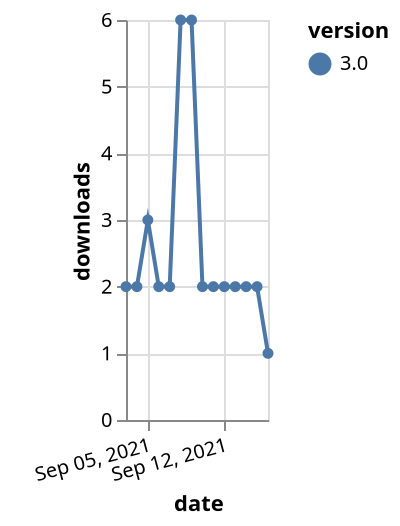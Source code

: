 {"$schema": "https://vega.github.io/schema/vega-lite/v5.json", "description": "A simple bar chart with embedded data.", "data": {"values": [{"date": "2021-09-03", "total": 4794, "delta": 2, "version": "3.0"}, {"date": "2021-09-04", "total": 4796, "delta": 2, "version": "3.0"}, {"date": "2021-09-05", "total": 4799, "delta": 3, "version": "3.0"}, {"date": "2021-09-06", "total": 4801, "delta": 2, "version": "3.0"}, {"date": "2021-09-07", "total": 4803, "delta": 2, "version": "3.0"}, {"date": "2021-09-08", "total": 4809, "delta": 6, "version": "3.0"}, {"date": "2021-09-09", "total": 4815, "delta": 6, "version": "3.0"}, {"date": "2021-09-10", "total": 4817, "delta": 2, "version": "3.0"}, {"date": "2021-09-11", "total": 4819, "delta": 2, "version": "3.0"}, {"date": "2021-09-12", "total": 4821, "delta": 2, "version": "3.0"}, {"date": "2021-09-13", "total": 4823, "delta": 2, "version": "3.0"}, {"date": "2021-09-14", "total": 4825, "delta": 2, "version": "3.0"}, {"date": "2021-09-15", "total": 4827, "delta": 2, "version": "3.0"}, {"date": "2021-09-16", "total": 4828, "delta": 1, "version": "3.0"}]}, "width": "container", "mark": {"type": "line", "point": {"filled": true}}, "encoding": {"x": {"field": "date", "type": "temporal", "timeUnit": "yearmonthdate", "title": "date", "axis": {"labelAngle": -15}}, "y": {"field": "delta", "type": "quantitative", "title": "downloads"}, "color": {"field": "version", "type": "nominal"}, "tooltip": {"field": "delta"}}}